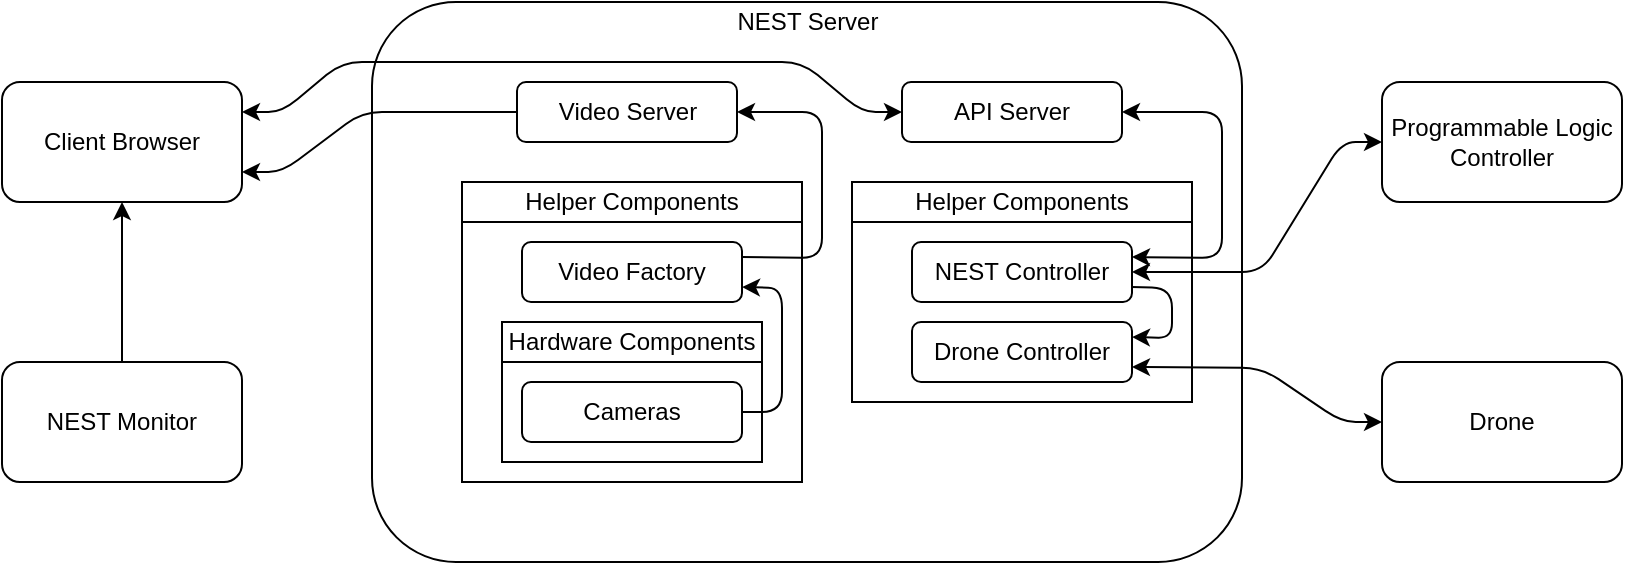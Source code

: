 <mxfile>
    <diagram id="9iU-Un5JDcwW9RsWbMVT" name="Page-1">
        <mxGraphModel dx="1534" dy="1009" grid="1" gridSize="10" guides="1" tooltips="1" connect="1" arrows="1" fold="1" page="1" pageScale="1" pageWidth="850" pageHeight="1100" math="0" shadow="0">
            <root>
                <mxCell id="0"/>
                <mxCell id="1" parent="0"/>
                <mxCell id="67" value="" style="rounded=1;whiteSpace=wrap;html=1;" vertex="1" parent="1">
                    <mxGeometry x="255" y="30" width="435" height="280" as="geometry"/>
                </mxCell>
                <mxCell id="68" value="Client Browser" style="rounded=1;whiteSpace=wrap;html=1;" vertex="1" parent="1">
                    <mxGeometry x="70" y="70" width="120" height="60" as="geometry"/>
                </mxCell>
                <mxCell id="69" style="edgeStyle=orthogonalEdgeStyle;rounded=0;orthogonalLoop=1;jettySize=auto;html=1;exitX=0.5;exitY=0;exitDx=0;exitDy=0;entryX=0.5;entryY=1;entryDx=0;entryDy=0;" edge="1" parent="1" source="70" target="68">
                    <mxGeometry relative="1" as="geometry"/>
                </mxCell>
                <mxCell id="70" value="NEST Monitor" style="rounded=1;whiteSpace=wrap;html=1;" vertex="1" parent="1">
                    <mxGeometry x="70" y="210" width="120" height="60" as="geometry"/>
                </mxCell>
                <mxCell id="71" value="NEST Server" style="text;html=1;strokeColor=none;fillColor=none;align=center;verticalAlign=middle;whiteSpace=wrap;rounded=0;" vertex="1" parent="1">
                    <mxGeometry x="427.5" y="30" width="90" height="20" as="geometry"/>
                </mxCell>
                <mxCell id="72" value="" style="group" vertex="1" connectable="0" parent="1">
                    <mxGeometry x="500" y="70" width="160" height="160" as="geometry"/>
                </mxCell>
                <mxCell id="73" value="" style="rounded=0;whiteSpace=wrap;html=1;" vertex="1" parent="72">
                    <mxGeometry x="-5" y="50" width="170" height="110" as="geometry"/>
                </mxCell>
                <mxCell id="74" value="Helper Components" style="rounded=0;whiteSpace=wrap;html=1;" vertex="1" parent="72">
                    <mxGeometry x="-5" y="50" width="170" height="20" as="geometry"/>
                </mxCell>
                <mxCell id="75" value="NEST Controller" style="rounded=1;whiteSpace=wrap;html=1;" vertex="1" parent="72">
                    <mxGeometry x="25" y="80" width="110" height="30" as="geometry"/>
                </mxCell>
                <mxCell id="76" value="Drone Controller" style="rounded=1;whiteSpace=wrap;html=1;" vertex="1" parent="72">
                    <mxGeometry x="25" y="120" width="110" height="30" as="geometry"/>
                </mxCell>
                <mxCell id="77" value="API Server" style="rounded=1;whiteSpace=wrap;html=1;" vertex="1" parent="72">
                    <mxGeometry x="20" width="110" height="30" as="geometry"/>
                </mxCell>
                <mxCell id="78" value="" style="endArrow=classic;startArrow=classic;html=1;entryX=1;entryY=0.5;entryDx=0;entryDy=0;exitX=1;exitY=0.25;exitDx=0;exitDy=0;" edge="1" parent="72" source="75" target="77">
                    <mxGeometry width="50" height="50" relative="1" as="geometry">
                        <mxPoint x="130" y="100" as="sourcePoint"/>
                        <mxPoint x="170" y="390" as="targetPoint"/>
                        <Array as="points">
                            <mxPoint x="180" y="88"/>
                            <mxPoint x="180" y="15"/>
                        </Array>
                    </mxGeometry>
                </mxCell>
                <mxCell id="79" value="" style="endArrow=classic;html=1;exitX=1;exitY=0.75;exitDx=0;exitDy=0;entryX=1;entryY=0.25;entryDx=0;entryDy=0;" edge="1" parent="72" source="75" target="76">
                    <mxGeometry width="50" height="50" relative="1" as="geometry">
                        <mxPoint x="125" y="436" as="sourcePoint"/>
                        <mxPoint x="175" y="386" as="targetPoint"/>
                        <Array as="points">
                            <mxPoint x="155" y="103"/>
                            <mxPoint x="155" y="128"/>
                        </Array>
                    </mxGeometry>
                </mxCell>
                <mxCell id="80" value="" style="group" vertex="1" connectable="0" parent="1">
                    <mxGeometry x="300" y="70" width="170" height="210" as="geometry"/>
                </mxCell>
                <mxCell id="81" value="" style="group" vertex="1" connectable="0" parent="80">
                    <mxGeometry y="20" width="170" height="190" as="geometry"/>
                </mxCell>
                <mxCell id="82" value="" style="rounded=0;whiteSpace=wrap;html=1;" vertex="1" parent="81">
                    <mxGeometry y="30" width="170" height="150" as="geometry"/>
                </mxCell>
                <mxCell id="83" value="Helper Components" style="rounded=0;whiteSpace=wrap;html=1;" vertex="1" parent="81">
                    <mxGeometry y="30" width="170" height="20" as="geometry"/>
                </mxCell>
                <mxCell id="84" value="" style="group" vertex="1" connectable="0" parent="81">
                    <mxGeometry x="20" y="100" width="130" height="90" as="geometry"/>
                </mxCell>
                <mxCell id="85" value="" style="rounded=0;whiteSpace=wrap;html=1;" vertex="1" parent="84">
                    <mxGeometry width="130" height="70" as="geometry"/>
                </mxCell>
                <mxCell id="86" value="Cameras" style="rounded=1;whiteSpace=wrap;html=1;" vertex="1" parent="84">
                    <mxGeometry x="10" y="30" width="110" height="30" as="geometry"/>
                </mxCell>
                <mxCell id="87" value="Hardware Components" style="rounded=0;whiteSpace=wrap;html=1;" vertex="1" parent="84">
                    <mxGeometry width="130" height="20" as="geometry"/>
                </mxCell>
                <mxCell id="88" value="Video Factory" style="rounded=1;whiteSpace=wrap;html=1;" vertex="1" parent="81">
                    <mxGeometry x="30" y="60" width="110" height="30" as="geometry"/>
                </mxCell>
                <mxCell id="89" value="" style="endArrow=classic;html=1;exitX=1;exitY=0.5;exitDx=0;exitDy=0;entryX=1;entryY=0.75;entryDx=0;entryDy=0;" edge="1" parent="81" source="86" target="88">
                    <mxGeometry width="50" height="50" relative="1" as="geometry">
                        <mxPoint x="130" y="230" as="sourcePoint"/>
                        <mxPoint x="180" y="180" as="targetPoint"/>
                        <Array as="points">
                            <mxPoint x="160" y="145"/>
                            <mxPoint x="160" y="83"/>
                        </Array>
                    </mxGeometry>
                </mxCell>
                <mxCell id="90" value="Video Server" style="rounded=1;whiteSpace=wrap;html=1;" vertex="1" parent="80">
                    <mxGeometry x="27.5" width="110" height="30" as="geometry"/>
                </mxCell>
                <mxCell id="91" value="" style="endArrow=classic;html=1;exitX=1;exitY=0.25;exitDx=0;exitDy=0;entryX=1;entryY=0.5;entryDx=0;entryDy=0;" edge="1" parent="80" source="88" target="90">
                    <mxGeometry width="50" height="50" relative="1" as="geometry">
                        <mxPoint x="130" y="250" as="sourcePoint"/>
                        <mxPoint x="180" y="200" as="targetPoint"/>
                        <Array as="points">
                            <mxPoint x="180" y="88"/>
                            <mxPoint x="180" y="15"/>
                        </Array>
                    </mxGeometry>
                </mxCell>
                <mxCell id="92" value="Drone" style="rounded=1;whiteSpace=wrap;html=1;" vertex="1" parent="1">
                    <mxGeometry x="760" y="210" width="120" height="60" as="geometry"/>
                </mxCell>
                <mxCell id="93" value="" style="endArrow=classic;startArrow=classic;html=1;exitX=1;exitY=0.25;exitDx=0;exitDy=0;entryX=0;entryY=0.5;entryDx=0;entryDy=0;" edge="1" parent="1" source="68" target="77">
                    <mxGeometry width="50" height="50" relative="1" as="geometry">
                        <mxPoint x="420" y="510" as="sourcePoint"/>
                        <mxPoint x="470" y="460" as="targetPoint"/>
                        <Array as="points">
                            <mxPoint x="210" y="85"/>
                            <mxPoint x="240" y="60"/>
                            <mxPoint x="470" y="60"/>
                            <mxPoint x="500" y="85"/>
                        </Array>
                    </mxGeometry>
                </mxCell>
                <mxCell id="94" value="" style="endArrow=classic;html=1;exitX=0;exitY=0.5;exitDx=0;exitDy=0;entryX=1;entryY=0.75;entryDx=0;entryDy=0;" edge="1" parent="1" source="90" target="68">
                    <mxGeometry width="50" height="50" relative="1" as="geometry">
                        <mxPoint x="420" y="510" as="sourcePoint"/>
                        <mxPoint x="470" y="460" as="targetPoint"/>
                        <Array as="points">
                            <mxPoint x="250" y="85"/>
                            <mxPoint x="210" y="115"/>
                        </Array>
                    </mxGeometry>
                </mxCell>
                <mxCell id="95" value="" style="endArrow=classic;startArrow=classic;html=1;exitX=1;exitY=0.75;exitDx=0;exitDy=0;entryX=0;entryY=0.5;entryDx=0;entryDy=0;" edge="1" parent="1" source="76" target="92">
                    <mxGeometry width="50" height="50" relative="1" as="geometry">
                        <mxPoint x="430" y="510" as="sourcePoint"/>
                        <mxPoint x="790" y="180" as="targetPoint"/>
                        <Array as="points">
                            <mxPoint x="700" y="213"/>
                            <mxPoint x="740" y="240"/>
                        </Array>
                    </mxGeometry>
                </mxCell>
                <mxCell id="96" value="Programmable Logic Controller" style="rounded=1;whiteSpace=wrap;html=1;" vertex="1" parent="1">
                    <mxGeometry x="760" y="70" width="120" height="60" as="geometry"/>
                </mxCell>
                <mxCell id="97" value="" style="endArrow=classic;startArrow=classic;html=1;exitX=0;exitY=0.5;exitDx=0;exitDy=0;entryX=1;entryY=0.5;entryDx=0;entryDy=0;" edge="1" parent="1" source="96" target="75">
                    <mxGeometry width="50" height="50" relative="1" as="geometry">
                        <mxPoint x="420" y="140" as="sourcePoint"/>
                        <mxPoint x="470" y="90" as="targetPoint"/>
                        <Array as="points">
                            <mxPoint x="740" y="100"/>
                            <mxPoint x="700" y="165"/>
                        </Array>
                    </mxGeometry>
                </mxCell>
            </root>
        </mxGraphModel>
    </diagram>
</mxfile>
